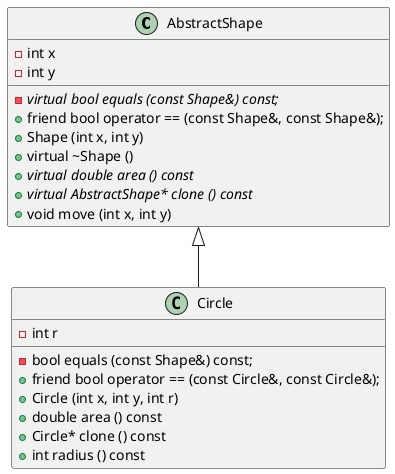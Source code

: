@startuml
AbstractShape ^-- Circle

class AbstractShape {
    - int x
    - int y
    - {abstract} virtual bool equals (const Shape&) const;
    + friend bool operator == (const Shape&, const Shape&);
    + Shape (int x, int y)
    + virtual ~Shape ()
    + {abstract} virtual double area () const
    + {abstract} virtual AbstractShape* clone () const
    + void move (int x, int y)
    }

class Circle {
    - int r
    - bool equals (const Shape&) const;
    + friend bool operator == (const Circle&, const Circle&);
    + Circle (int x, int y, int r)
    + double area () const
    + Circle* clone () const
    + int radius () const
    }

@enduml
